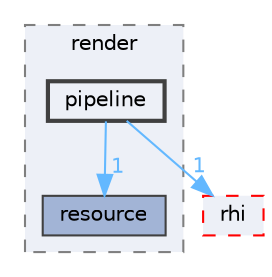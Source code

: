 digraph "module/render/pipeline"
{
 // LATEX_PDF_SIZE
  bgcolor="transparent";
  edge [fontname=Helvetica,fontsize=10,labelfontname=Helvetica,labelfontsize=10];
  node [fontname=Helvetica,fontsize=10,shape=box,height=0.2,width=0.4];
  compound=true
  subgraph clusterdir_0f6785fc82aaf296bbf7a6c2d8652c96 {
    graph [ bgcolor="#edf0f7", pencolor="grey50", label="render", fontname=Helvetica,fontsize=10 style="filled,dashed", URL="dir_0f6785fc82aaf296bbf7a6c2d8652c96.html",tooltip=""]
  dir_59c60553974d4591af9b09807aa1aa9e [label="resource", fillcolor="#a2b4d6", color="grey25", style="filled", URL="dir_59c60553974d4591af9b09807aa1aa9e.html",tooltip=""];
  dir_35974aa40842b48d558ca780fcb50f86 [label="pipeline", fillcolor="#edf0f7", color="grey25", style="filled,bold", URL="dir_35974aa40842b48d558ca780fcb50f86.html",tooltip=""];
  }
  dir_a82101ed7be5297bfaaa75b2c214095a [label="rhi", fillcolor="#edf0f7", color="red", style="filled,dashed", URL="dir_a82101ed7be5297bfaaa75b2c214095a.html",tooltip=""];
  dir_35974aa40842b48d558ca780fcb50f86->dir_59c60553974d4591af9b09807aa1aa9e [headlabel="1", labeldistance=1.5 headhref="dir_000548_000609.html" href="dir_000548_000609.html" color="steelblue1" fontcolor="steelblue1"];
  dir_35974aa40842b48d558ca780fcb50f86->dir_a82101ed7be5297bfaaa75b2c214095a [headlabel="1", labeldistance=1.5 headhref="dir_000548_000612.html" href="dir_000548_000612.html" color="steelblue1" fontcolor="steelblue1"];
}
